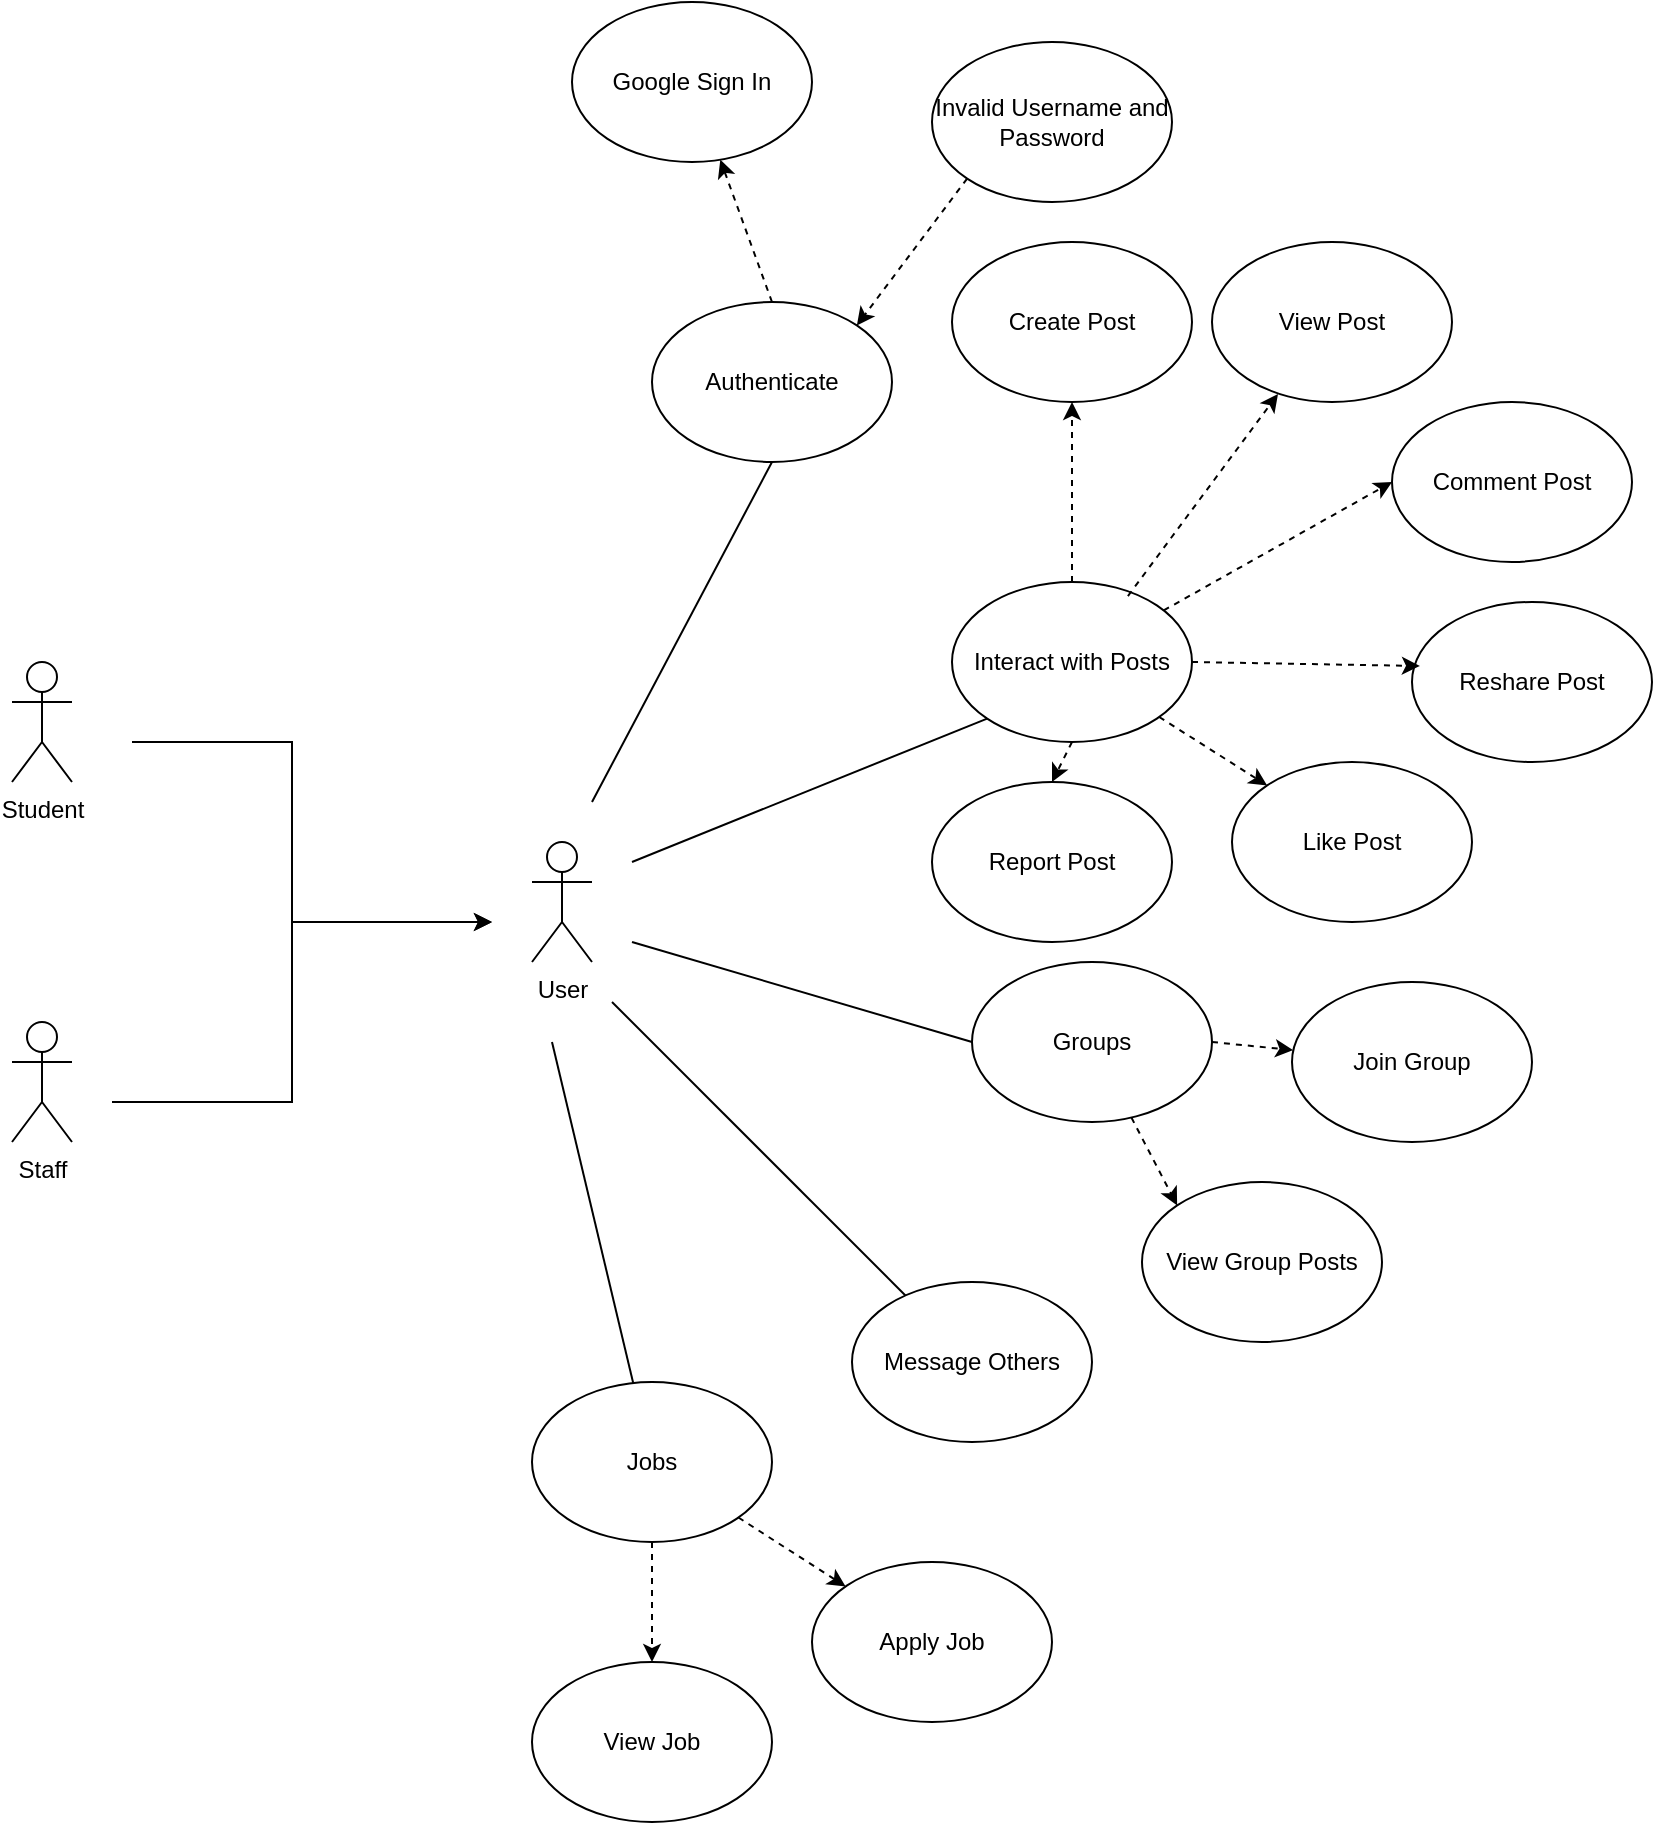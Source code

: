 <mxfile version="23.1.5" type="github">
  <diagram name="Page-1" id="pjm0rUD8sPmouxJaSCCs">
    <mxGraphModel dx="1416" dy="1869" grid="1" gridSize="10" guides="1" tooltips="1" connect="1" arrows="1" fold="1" page="1" pageScale="1" pageWidth="850" pageHeight="1100" math="0" shadow="0">
      <root>
        <mxCell id="0" />
        <mxCell id="1" parent="0" />
        <mxCell id="N7CiE73wUV__9zQBGGmA-1" value="User" style="shape=umlActor;verticalLabelPosition=bottom;verticalAlign=top;html=1;outlineConnect=0;" vertex="1" parent="1">
          <mxGeometry y="320" width="30" height="60" as="geometry" />
        </mxCell>
        <mxCell id="N7CiE73wUV__9zQBGGmA-3" value="Authenticate" style="ellipse;whiteSpace=wrap;html=1;" vertex="1" parent="1">
          <mxGeometry x="60" y="50" width="120" height="80" as="geometry" />
        </mxCell>
        <mxCell id="N7CiE73wUV__9zQBGGmA-5" value="Interact with Posts" style="ellipse;whiteSpace=wrap;html=1;" vertex="1" parent="1">
          <mxGeometry x="210" y="190" width="120" height="80" as="geometry" />
        </mxCell>
        <mxCell id="N7CiE73wUV__9zQBGGmA-6" value="Groups" style="ellipse;whiteSpace=wrap;html=1;" vertex="1" parent="1">
          <mxGeometry x="220" y="380" width="120" height="80" as="geometry" />
        </mxCell>
        <mxCell id="N7CiE73wUV__9zQBGGmA-7" value="Message Others" style="ellipse;whiteSpace=wrap;html=1;" vertex="1" parent="1">
          <mxGeometry x="160" y="540" width="120" height="80" as="geometry" />
        </mxCell>
        <mxCell id="N7CiE73wUV__9zQBGGmA-8" value="Jobs" style="ellipse;whiteSpace=wrap;html=1;" vertex="1" parent="1">
          <mxGeometry y="590" width="120" height="80" as="geometry" />
        </mxCell>
        <mxCell id="N7CiE73wUV__9zQBGGmA-9" value="" style="endArrow=none;html=1;rounded=0;entryX=0;entryY=1;entryDx=0;entryDy=0;" edge="1" parent="1" target="N7CiE73wUV__9zQBGGmA-5">
          <mxGeometry width="50" height="50" relative="1" as="geometry">
            <mxPoint x="50" y="330" as="sourcePoint" />
            <mxPoint x="220" y="250" as="targetPoint" />
          </mxGeometry>
        </mxCell>
        <mxCell id="N7CiE73wUV__9zQBGGmA-12" value="" style="endArrow=none;html=1;rounded=0;entryX=0.5;entryY=1;entryDx=0;entryDy=0;" edge="1" parent="1" target="N7CiE73wUV__9zQBGGmA-3">
          <mxGeometry width="50" height="50" relative="1" as="geometry">
            <mxPoint x="30" y="300" as="sourcePoint" />
            <mxPoint x="280" y="380" as="targetPoint" />
          </mxGeometry>
        </mxCell>
        <mxCell id="N7CiE73wUV__9zQBGGmA-13" value="" style="endArrow=none;html=1;rounded=0;entryX=0;entryY=0.5;entryDx=0;entryDy=0;" edge="1" parent="1" target="N7CiE73wUV__9zQBGGmA-6">
          <mxGeometry width="50" height="50" relative="1" as="geometry">
            <mxPoint x="50" y="370" as="sourcePoint" />
            <mxPoint x="280" y="380" as="targetPoint" />
          </mxGeometry>
        </mxCell>
        <mxCell id="N7CiE73wUV__9zQBGGmA-14" value="" style="endArrow=none;html=1;rounded=0;" edge="1" parent="1" target="N7CiE73wUV__9zQBGGmA-7">
          <mxGeometry width="50" height="50" relative="1" as="geometry">
            <mxPoint x="40" y="400" as="sourcePoint" />
            <mxPoint x="280" y="380" as="targetPoint" />
          </mxGeometry>
        </mxCell>
        <mxCell id="N7CiE73wUV__9zQBGGmA-15" value="" style="endArrow=none;html=1;rounded=0;" edge="1" parent="1" target="N7CiE73wUV__9zQBGGmA-8">
          <mxGeometry width="50" height="50" relative="1" as="geometry">
            <mxPoint x="10" y="420" as="sourcePoint" />
            <mxPoint x="280" y="380" as="targetPoint" />
          </mxGeometry>
        </mxCell>
        <mxCell id="N7CiE73wUV__9zQBGGmA-16" value="Google Sign In" style="ellipse;whiteSpace=wrap;html=1;" vertex="1" parent="1">
          <mxGeometry x="20" y="-100" width="120" height="80" as="geometry" />
        </mxCell>
        <mxCell id="N7CiE73wUV__9zQBGGmA-17" value="Invalid Username and Password" style="ellipse;whiteSpace=wrap;html=1;" vertex="1" parent="1">
          <mxGeometry x="200" y="-80" width="120" height="80" as="geometry" />
        </mxCell>
        <mxCell id="N7CiE73wUV__9zQBGGmA-19" value="" style="endArrow=classic;html=1;rounded=0;exitX=0.5;exitY=0;exitDx=0;exitDy=0;dashed=1;" edge="1" parent="1" source="N7CiE73wUV__9zQBGGmA-3" target="N7CiE73wUV__9zQBGGmA-16">
          <mxGeometry width="50" height="50" relative="1" as="geometry">
            <mxPoint x="230" y="180" as="sourcePoint" />
            <mxPoint x="240" y="-20" as="targetPoint" />
          </mxGeometry>
        </mxCell>
        <mxCell id="N7CiE73wUV__9zQBGGmA-20" value="" style="endArrow=classic;html=1;rounded=0;entryX=1;entryY=0;entryDx=0;entryDy=0;exitX=0;exitY=1;exitDx=0;exitDy=0;dashed=1;" edge="1" parent="1" source="N7CiE73wUV__9zQBGGmA-17" target="N7CiE73wUV__9zQBGGmA-3">
          <mxGeometry width="50" height="50" relative="1" as="geometry">
            <mxPoint x="230" y="180" as="sourcePoint" />
            <mxPoint x="280" y="130" as="targetPoint" />
          </mxGeometry>
        </mxCell>
        <mxCell id="N7CiE73wUV__9zQBGGmA-21" value="Create Post" style="ellipse;whiteSpace=wrap;html=1;" vertex="1" parent="1">
          <mxGeometry x="210" y="20" width="120" height="80" as="geometry" />
        </mxCell>
        <mxCell id="N7CiE73wUV__9zQBGGmA-22" value="View Post" style="ellipse;whiteSpace=wrap;html=1;" vertex="1" parent="1">
          <mxGeometry x="340" y="20" width="120" height="80" as="geometry" />
        </mxCell>
        <mxCell id="N7CiE73wUV__9zQBGGmA-23" value="Comment Post" style="ellipse;whiteSpace=wrap;html=1;" vertex="1" parent="1">
          <mxGeometry x="430" y="100" width="120" height="80" as="geometry" />
        </mxCell>
        <mxCell id="N7CiE73wUV__9zQBGGmA-24" value="Reshare Post" style="ellipse;whiteSpace=wrap;html=1;" vertex="1" parent="1">
          <mxGeometry x="440" y="200" width="120" height="80" as="geometry" />
        </mxCell>
        <mxCell id="N7CiE73wUV__9zQBGGmA-25" value="Like Post" style="ellipse;whiteSpace=wrap;html=1;" vertex="1" parent="1">
          <mxGeometry x="350" y="280" width="120" height="80" as="geometry" />
        </mxCell>
        <mxCell id="N7CiE73wUV__9zQBGGmA-26" value="Join Group" style="ellipse;whiteSpace=wrap;html=1;" vertex="1" parent="1">
          <mxGeometry x="380" y="390" width="120" height="80" as="geometry" />
        </mxCell>
        <mxCell id="N7CiE73wUV__9zQBGGmA-27" value="View Group Posts" style="ellipse;whiteSpace=wrap;html=1;" vertex="1" parent="1">
          <mxGeometry x="305" y="490" width="120" height="80" as="geometry" />
        </mxCell>
        <mxCell id="N7CiE73wUV__9zQBGGmA-28" value="" style="endArrow=classic;html=1;rounded=0;entryX=0;entryY=0;entryDx=0;entryDy=0;dashed=1;" edge="1" parent="1" source="N7CiE73wUV__9zQBGGmA-6" target="N7CiE73wUV__9zQBGGmA-27">
          <mxGeometry width="50" height="50" relative="1" as="geometry">
            <mxPoint x="320" y="470" as="sourcePoint" />
            <mxPoint x="330" y="350" as="targetPoint" />
          </mxGeometry>
        </mxCell>
        <mxCell id="N7CiE73wUV__9zQBGGmA-29" value="" style="endArrow=classic;html=1;rounded=0;exitX=1;exitY=0.5;exitDx=0;exitDy=0;dashed=1;" edge="1" parent="1" source="N7CiE73wUV__9zQBGGmA-6" target="N7CiE73wUV__9zQBGGmA-26">
          <mxGeometry width="50" height="50" relative="1" as="geometry">
            <mxPoint x="280" y="460" as="sourcePoint" />
            <mxPoint x="330" y="410" as="targetPoint" />
          </mxGeometry>
        </mxCell>
        <mxCell id="N7CiE73wUV__9zQBGGmA-30" value="Apply Job" style="ellipse;whiteSpace=wrap;html=1;" vertex="1" parent="1">
          <mxGeometry x="140" y="680" width="120" height="80" as="geometry" />
        </mxCell>
        <mxCell id="N7CiE73wUV__9zQBGGmA-31" value="View Job" style="ellipse;whiteSpace=wrap;html=1;" vertex="1" parent="1">
          <mxGeometry y="730" width="120" height="80" as="geometry" />
        </mxCell>
        <mxCell id="N7CiE73wUV__9zQBGGmA-32" value="" style="endArrow=classic;html=1;rounded=0;exitX=0.5;exitY=0;exitDx=0;exitDy=0;entryX=0.5;entryY=1;entryDx=0;entryDy=0;dashed=1;" edge="1" parent="1" source="N7CiE73wUV__9zQBGGmA-5" target="N7CiE73wUV__9zQBGGmA-21">
          <mxGeometry width="50" height="50" relative="1" as="geometry">
            <mxPoint x="340" y="240" as="sourcePoint" />
            <mxPoint x="390" y="190" as="targetPoint" />
          </mxGeometry>
        </mxCell>
        <mxCell id="N7CiE73wUV__9zQBGGmA-33" value="" style="endArrow=classic;html=1;rounded=0;exitX=0.733;exitY=0.088;exitDx=0;exitDy=0;exitPerimeter=0;entryX=0.275;entryY=0.95;entryDx=0;entryDy=0;entryPerimeter=0;dashed=1;" edge="1" parent="1" source="N7CiE73wUV__9zQBGGmA-5" target="N7CiE73wUV__9zQBGGmA-22">
          <mxGeometry width="50" height="50" relative="1" as="geometry">
            <mxPoint x="340" y="240" as="sourcePoint" />
            <mxPoint x="390" y="190" as="targetPoint" />
          </mxGeometry>
        </mxCell>
        <mxCell id="N7CiE73wUV__9zQBGGmA-34" value="" style="endArrow=classic;html=1;rounded=0;entryX=0;entryY=0.5;entryDx=0;entryDy=0;dashed=1;" edge="1" parent="1" source="N7CiE73wUV__9zQBGGmA-5" target="N7CiE73wUV__9zQBGGmA-23">
          <mxGeometry width="50" height="50" relative="1" as="geometry">
            <mxPoint x="340" y="240" as="sourcePoint" />
            <mxPoint x="390" y="190" as="targetPoint" />
          </mxGeometry>
        </mxCell>
        <mxCell id="N7CiE73wUV__9zQBGGmA-35" value="" style="endArrow=classic;html=1;rounded=0;entryX=0.033;entryY=0.4;entryDx=0;entryDy=0;entryPerimeter=0;exitX=1;exitY=0.5;exitDx=0;exitDy=0;dashed=1;" edge="1" parent="1" source="N7CiE73wUV__9zQBGGmA-5" target="N7CiE73wUV__9zQBGGmA-24">
          <mxGeometry width="50" height="50" relative="1" as="geometry">
            <mxPoint x="340" y="240" as="sourcePoint" />
            <mxPoint x="390" y="190" as="targetPoint" />
          </mxGeometry>
        </mxCell>
        <mxCell id="N7CiE73wUV__9zQBGGmA-36" value="" style="endArrow=classic;html=1;rounded=0;entryX=0;entryY=0;entryDx=0;entryDy=0;dashed=1;" edge="1" parent="1" source="N7CiE73wUV__9zQBGGmA-5" target="N7CiE73wUV__9zQBGGmA-25">
          <mxGeometry width="50" height="50" relative="1" as="geometry">
            <mxPoint x="340" y="280" as="sourcePoint" />
            <mxPoint x="390" y="230" as="targetPoint" />
          </mxGeometry>
        </mxCell>
        <mxCell id="N7CiE73wUV__9zQBGGmA-37" value="" style="endArrow=classic;html=1;rounded=0;dashed=1;" edge="1" parent="1" source="N7CiE73wUV__9zQBGGmA-8" target="N7CiE73wUV__9zQBGGmA-30">
          <mxGeometry width="50" height="50" relative="1" as="geometry">
            <mxPoint x="140" y="670" as="sourcePoint" />
            <mxPoint x="200" y="450" as="targetPoint" />
          </mxGeometry>
        </mxCell>
        <mxCell id="N7CiE73wUV__9zQBGGmA-38" value="" style="endArrow=classic;html=1;rounded=0;exitX=0.5;exitY=1;exitDx=0;exitDy=0;dashed=1;" edge="1" parent="1" source="N7CiE73wUV__9zQBGGmA-8" target="N7CiE73wUV__9zQBGGmA-31">
          <mxGeometry width="50" height="50" relative="1" as="geometry">
            <mxPoint x="150" y="500" as="sourcePoint" />
            <mxPoint x="200" y="450" as="targetPoint" />
          </mxGeometry>
        </mxCell>
        <mxCell id="N7CiE73wUV__9zQBGGmA-39" value="Student" style="shape=umlActor;verticalLabelPosition=bottom;verticalAlign=top;html=1;outlineConnect=0;" vertex="1" parent="1">
          <mxGeometry x="-260" y="230" width="30" height="60" as="geometry" />
        </mxCell>
        <mxCell id="N7CiE73wUV__9zQBGGmA-40" value="Staff" style="shape=umlActor;verticalLabelPosition=bottom;verticalAlign=top;html=1;outlineConnect=0;" vertex="1" parent="1">
          <mxGeometry x="-260" y="410" width="30" height="60" as="geometry" />
        </mxCell>
        <mxCell id="N7CiE73wUV__9zQBGGmA-41" value="" style="endArrow=classic;html=1;rounded=0;edgeStyle=orthogonalEdgeStyle;" edge="1" parent="1">
          <mxGeometry width="50" height="50" relative="1" as="geometry">
            <mxPoint x="-210" y="450" as="sourcePoint" />
            <mxPoint x="-20" y="360" as="targetPoint" />
            <Array as="points">
              <mxPoint x="-210" y="450" />
              <mxPoint x="-120" y="450" />
              <mxPoint x="-120" y="360" />
            </Array>
          </mxGeometry>
        </mxCell>
        <mxCell id="N7CiE73wUV__9zQBGGmA-43" value="" style="endArrow=classic;html=1;rounded=0;edgeStyle=orthogonalEdgeStyle;" edge="1" parent="1">
          <mxGeometry width="50" height="50" relative="1" as="geometry">
            <mxPoint x="-200" y="270" as="sourcePoint" />
            <mxPoint x="-20" y="360" as="targetPoint" />
            <Array as="points">
              <mxPoint x="-200" y="270" />
              <mxPoint x="-120" y="270" />
              <mxPoint x="-120" y="360" />
            </Array>
          </mxGeometry>
        </mxCell>
        <mxCell id="N7CiE73wUV__9zQBGGmA-44" value="Report Post" style="ellipse;whiteSpace=wrap;html=1;" vertex="1" parent="1">
          <mxGeometry x="200" y="290" width="120" height="80" as="geometry" />
        </mxCell>
        <mxCell id="N7CiE73wUV__9zQBGGmA-45" value="" style="endArrow=classic;html=1;rounded=0;exitX=0.5;exitY=1;exitDx=0;exitDy=0;entryX=0.5;entryY=0;entryDx=0;entryDy=0;dashed=1;" edge="1" parent="1" source="N7CiE73wUV__9zQBGGmA-5" target="N7CiE73wUV__9zQBGGmA-44">
          <mxGeometry width="50" height="50" relative="1" as="geometry">
            <mxPoint x="320" y="340" as="sourcePoint" />
            <mxPoint x="370" y="290" as="targetPoint" />
          </mxGeometry>
        </mxCell>
      </root>
    </mxGraphModel>
  </diagram>
</mxfile>
